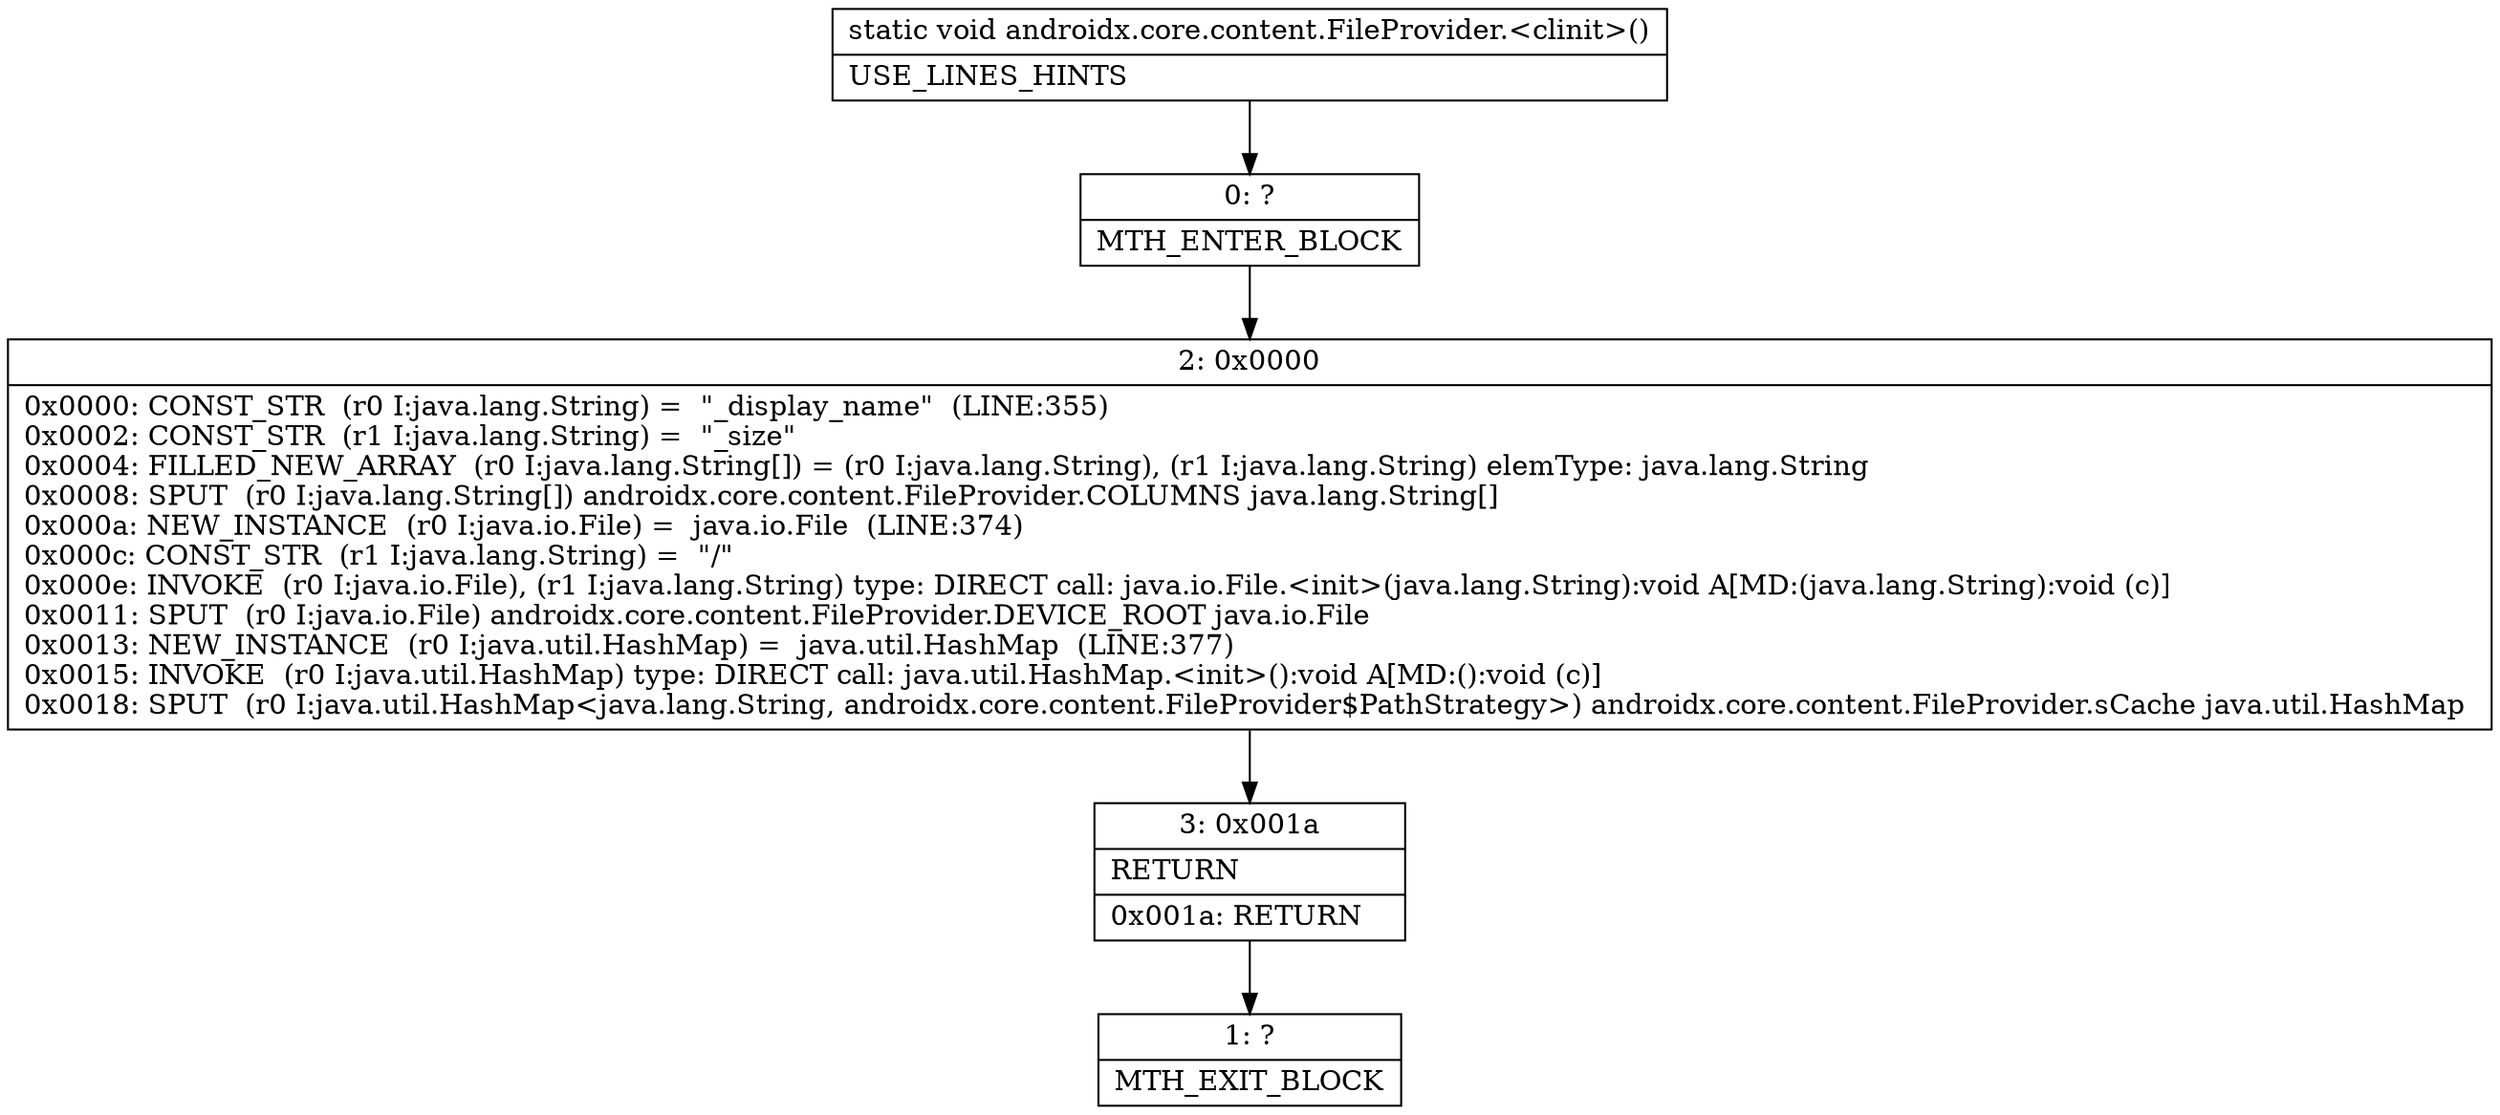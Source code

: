 digraph "CFG forandroidx.core.content.FileProvider.\<clinit\>()V" {
Node_0 [shape=record,label="{0\:\ ?|MTH_ENTER_BLOCK\l}"];
Node_2 [shape=record,label="{2\:\ 0x0000|0x0000: CONST_STR  (r0 I:java.lang.String) =  \"_display_name\"  (LINE:355)\l0x0002: CONST_STR  (r1 I:java.lang.String) =  \"_size\" \l0x0004: FILLED_NEW_ARRAY  (r0 I:java.lang.String[]) = (r0 I:java.lang.String), (r1 I:java.lang.String) elemType: java.lang.String \l0x0008: SPUT  (r0 I:java.lang.String[]) androidx.core.content.FileProvider.COLUMNS java.lang.String[] \l0x000a: NEW_INSTANCE  (r0 I:java.io.File) =  java.io.File  (LINE:374)\l0x000c: CONST_STR  (r1 I:java.lang.String) =  \"\/\" \l0x000e: INVOKE  (r0 I:java.io.File), (r1 I:java.lang.String) type: DIRECT call: java.io.File.\<init\>(java.lang.String):void A[MD:(java.lang.String):void (c)]\l0x0011: SPUT  (r0 I:java.io.File) androidx.core.content.FileProvider.DEVICE_ROOT java.io.File \l0x0013: NEW_INSTANCE  (r0 I:java.util.HashMap) =  java.util.HashMap  (LINE:377)\l0x0015: INVOKE  (r0 I:java.util.HashMap) type: DIRECT call: java.util.HashMap.\<init\>():void A[MD:():void (c)]\l0x0018: SPUT  (r0 I:java.util.HashMap\<java.lang.String, androidx.core.content.FileProvider$PathStrategy\>) androidx.core.content.FileProvider.sCache java.util.HashMap \l}"];
Node_3 [shape=record,label="{3\:\ 0x001a|RETURN\l|0x001a: RETURN   \l}"];
Node_1 [shape=record,label="{1\:\ ?|MTH_EXIT_BLOCK\l}"];
MethodNode[shape=record,label="{static void androidx.core.content.FileProvider.\<clinit\>()  | USE_LINES_HINTS\l}"];
MethodNode -> Node_0;Node_0 -> Node_2;
Node_2 -> Node_3;
Node_3 -> Node_1;
}

